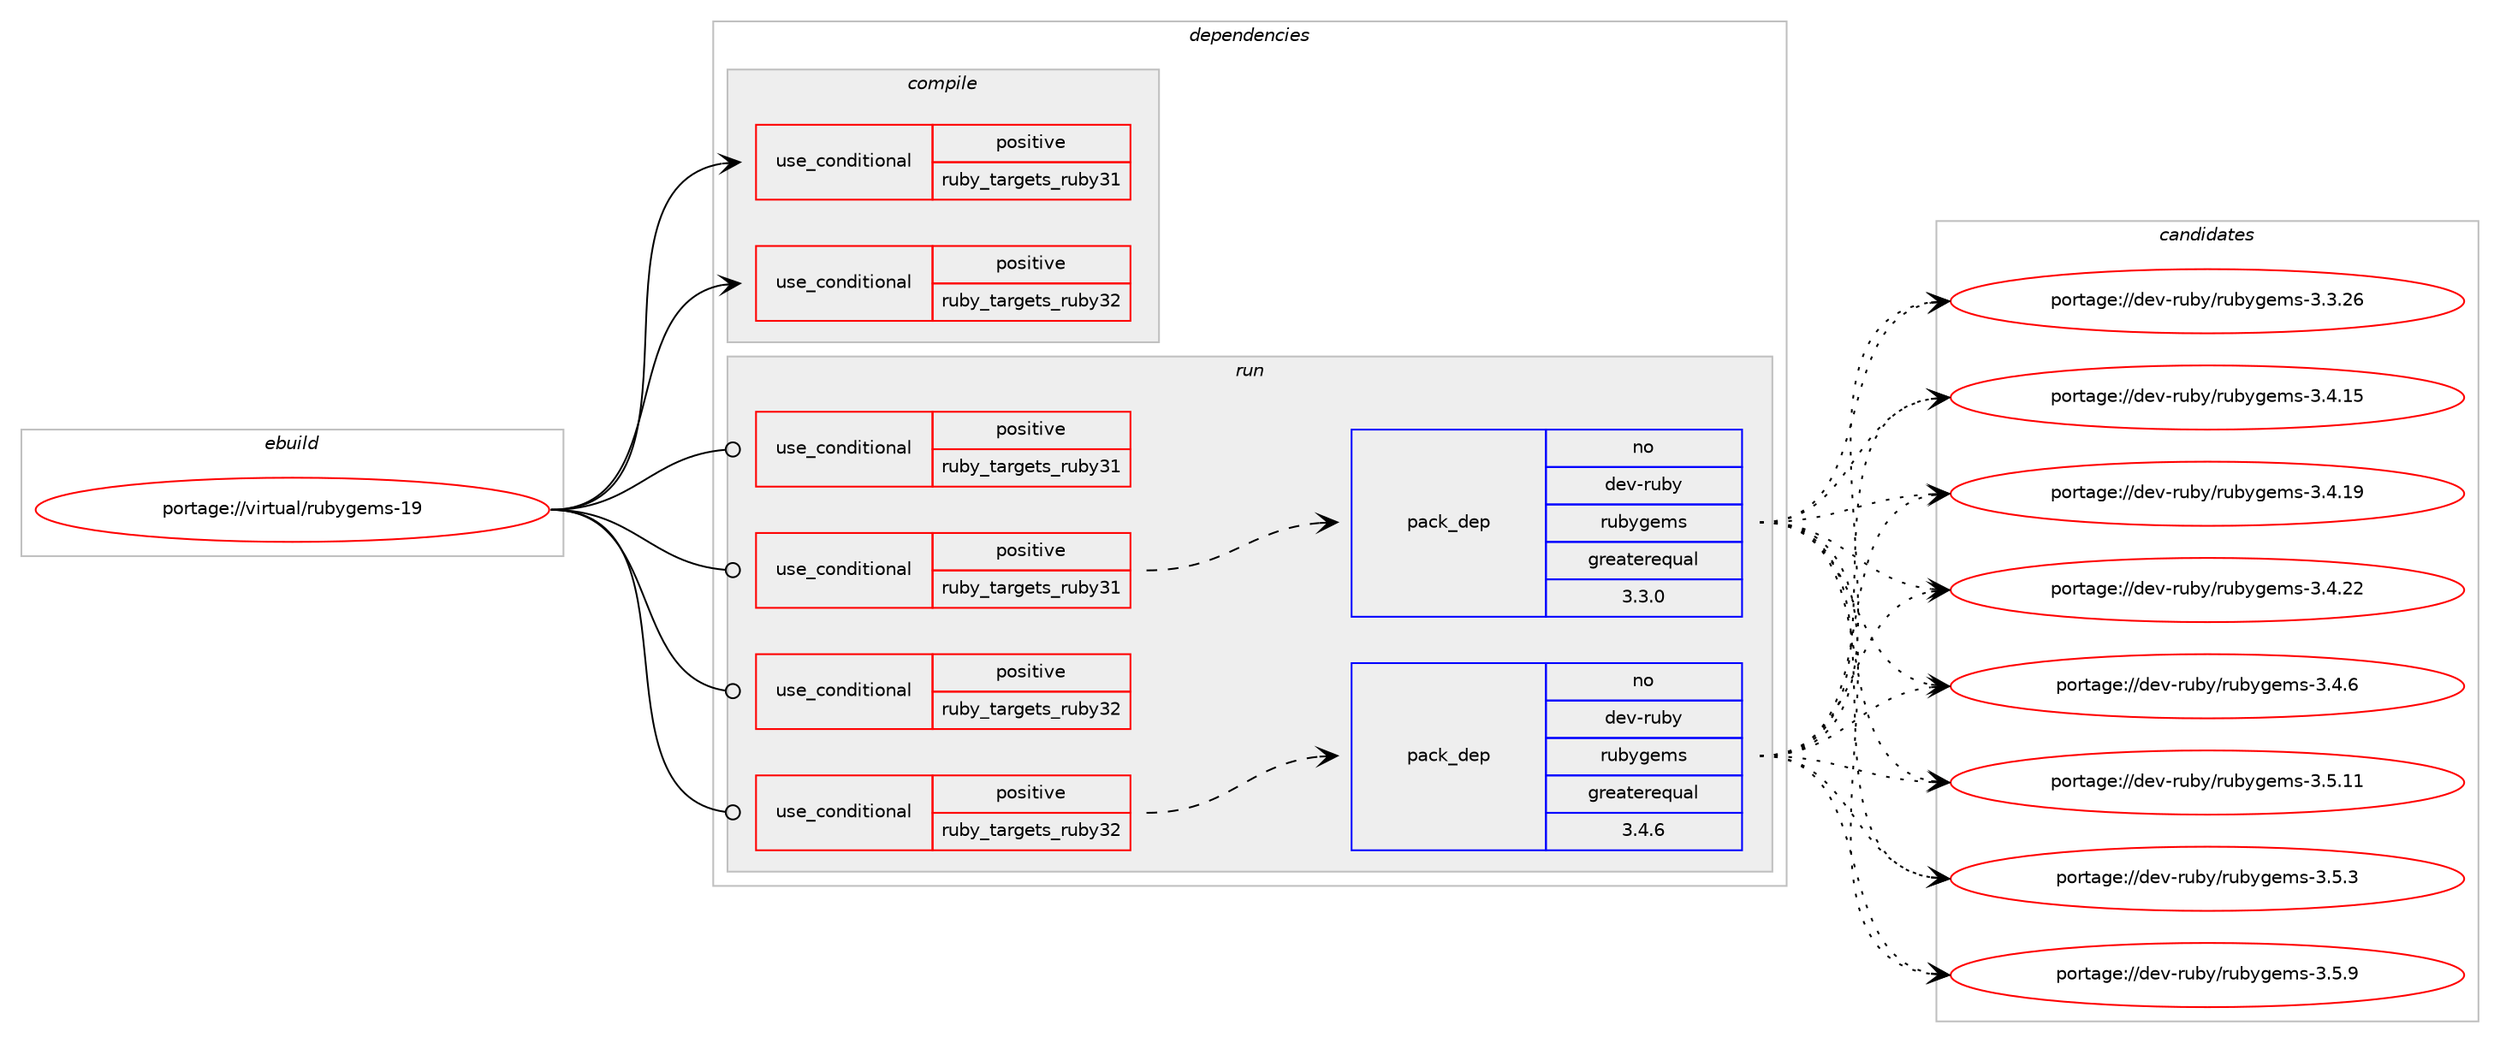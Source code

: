 digraph prolog {

# *************
# Graph options
# *************

newrank=true;
concentrate=true;
compound=true;
graph [rankdir=LR,fontname=Helvetica,fontsize=10,ranksep=1.5];#, ranksep=2.5, nodesep=0.2];
edge  [arrowhead=vee];
node  [fontname=Helvetica,fontsize=10];

# **********
# The ebuild
# **********

subgraph cluster_leftcol {
color=gray;
rank=same;
label=<<i>ebuild</i>>;
id [label="portage://virtual/rubygems-19", color=red, width=4, href="../virtual/rubygems-19.svg"];
}

# ****************
# The dependencies
# ****************

subgraph cluster_midcol {
color=gray;
label=<<i>dependencies</i>>;
subgraph cluster_compile {
fillcolor="#eeeeee";
style=filled;
label=<<i>compile</i>>;
subgraph cond115863 {
dependency223257 [label=<<TABLE BORDER="0" CELLBORDER="1" CELLSPACING="0" CELLPADDING="4"><TR><TD ROWSPAN="3" CELLPADDING="10">use_conditional</TD></TR><TR><TD>positive</TD></TR><TR><TD>ruby_targets_ruby31</TD></TR></TABLE>>, shape=none, color=red];
# *** BEGIN UNKNOWN DEPENDENCY TYPE (TODO) ***
# dependency223257 -> package_dependency(portage://virtual/rubygems-19,install,no,dev-lang,ruby,none,[,,],[slot(3.1)],[])
# *** END UNKNOWN DEPENDENCY TYPE (TODO) ***

}
id:e -> dependency223257:w [weight=20,style="solid",arrowhead="vee"];
subgraph cond115864 {
dependency223258 [label=<<TABLE BORDER="0" CELLBORDER="1" CELLSPACING="0" CELLPADDING="4"><TR><TD ROWSPAN="3" CELLPADDING="10">use_conditional</TD></TR><TR><TD>positive</TD></TR><TR><TD>ruby_targets_ruby32</TD></TR></TABLE>>, shape=none, color=red];
# *** BEGIN UNKNOWN DEPENDENCY TYPE (TODO) ***
# dependency223258 -> package_dependency(portage://virtual/rubygems-19,install,no,dev-lang,ruby,none,[,,],[slot(3.2)],[])
# *** END UNKNOWN DEPENDENCY TYPE (TODO) ***

}
id:e -> dependency223258:w [weight=20,style="solid",arrowhead="vee"];
}
subgraph cluster_compileandrun {
fillcolor="#eeeeee";
style=filled;
label=<<i>compile and run</i>>;
}
subgraph cluster_run {
fillcolor="#eeeeee";
style=filled;
label=<<i>run</i>>;
subgraph cond115865 {
dependency223259 [label=<<TABLE BORDER="0" CELLBORDER="1" CELLSPACING="0" CELLPADDING="4"><TR><TD ROWSPAN="3" CELLPADDING="10">use_conditional</TD></TR><TR><TD>positive</TD></TR><TR><TD>ruby_targets_ruby31</TD></TR></TABLE>>, shape=none, color=red];
# *** BEGIN UNKNOWN DEPENDENCY TYPE (TODO) ***
# dependency223259 -> package_dependency(portage://virtual/rubygems-19,run,no,dev-lang,ruby,none,[,,],[slot(3.1)],[])
# *** END UNKNOWN DEPENDENCY TYPE (TODO) ***

}
id:e -> dependency223259:w [weight=20,style="solid",arrowhead="odot"];
subgraph cond115866 {
dependency223260 [label=<<TABLE BORDER="0" CELLBORDER="1" CELLSPACING="0" CELLPADDING="4"><TR><TD ROWSPAN="3" CELLPADDING="10">use_conditional</TD></TR><TR><TD>positive</TD></TR><TR><TD>ruby_targets_ruby31</TD></TR></TABLE>>, shape=none, color=red];
subgraph pack104253 {
dependency223261 [label=<<TABLE BORDER="0" CELLBORDER="1" CELLSPACING="0" CELLPADDING="4" WIDTH="220"><TR><TD ROWSPAN="6" CELLPADDING="30">pack_dep</TD></TR><TR><TD WIDTH="110">no</TD></TR><TR><TD>dev-ruby</TD></TR><TR><TD>rubygems</TD></TR><TR><TD>greaterequal</TD></TR><TR><TD>3.3.0</TD></TR></TABLE>>, shape=none, color=blue];
}
dependency223260:e -> dependency223261:w [weight=20,style="dashed",arrowhead="vee"];
}
id:e -> dependency223260:w [weight=20,style="solid",arrowhead="odot"];
subgraph cond115867 {
dependency223262 [label=<<TABLE BORDER="0" CELLBORDER="1" CELLSPACING="0" CELLPADDING="4"><TR><TD ROWSPAN="3" CELLPADDING="10">use_conditional</TD></TR><TR><TD>positive</TD></TR><TR><TD>ruby_targets_ruby32</TD></TR></TABLE>>, shape=none, color=red];
# *** BEGIN UNKNOWN DEPENDENCY TYPE (TODO) ***
# dependency223262 -> package_dependency(portage://virtual/rubygems-19,run,no,dev-lang,ruby,none,[,,],[slot(3.2)],[])
# *** END UNKNOWN DEPENDENCY TYPE (TODO) ***

}
id:e -> dependency223262:w [weight=20,style="solid",arrowhead="odot"];
subgraph cond115868 {
dependency223263 [label=<<TABLE BORDER="0" CELLBORDER="1" CELLSPACING="0" CELLPADDING="4"><TR><TD ROWSPAN="3" CELLPADDING="10">use_conditional</TD></TR><TR><TD>positive</TD></TR><TR><TD>ruby_targets_ruby32</TD></TR></TABLE>>, shape=none, color=red];
subgraph pack104254 {
dependency223264 [label=<<TABLE BORDER="0" CELLBORDER="1" CELLSPACING="0" CELLPADDING="4" WIDTH="220"><TR><TD ROWSPAN="6" CELLPADDING="30">pack_dep</TD></TR><TR><TD WIDTH="110">no</TD></TR><TR><TD>dev-ruby</TD></TR><TR><TD>rubygems</TD></TR><TR><TD>greaterequal</TD></TR><TR><TD>3.4.6</TD></TR></TABLE>>, shape=none, color=blue];
}
dependency223263:e -> dependency223264:w [weight=20,style="dashed",arrowhead="vee"];
}
id:e -> dependency223263:w [weight=20,style="solid",arrowhead="odot"];
}
}

# **************
# The candidates
# **************

subgraph cluster_choices {
rank=same;
color=gray;
label=<<i>candidates</i>>;

subgraph choice104253 {
color=black;
nodesep=1;
choice1001011184511411798121471141179812110310110911545514651465054 [label="portage://dev-ruby/rubygems-3.3.26", color=red, width=4,href="../dev-ruby/rubygems-3.3.26.svg"];
choice1001011184511411798121471141179812110310110911545514652464953 [label="portage://dev-ruby/rubygems-3.4.15", color=red, width=4,href="../dev-ruby/rubygems-3.4.15.svg"];
choice1001011184511411798121471141179812110310110911545514652464957 [label="portage://dev-ruby/rubygems-3.4.19", color=red, width=4,href="../dev-ruby/rubygems-3.4.19.svg"];
choice1001011184511411798121471141179812110310110911545514652465050 [label="portage://dev-ruby/rubygems-3.4.22", color=red, width=4,href="../dev-ruby/rubygems-3.4.22.svg"];
choice10010111845114117981214711411798121103101109115455146524654 [label="portage://dev-ruby/rubygems-3.4.6", color=red, width=4,href="../dev-ruby/rubygems-3.4.6.svg"];
choice1001011184511411798121471141179812110310110911545514653464949 [label="portage://dev-ruby/rubygems-3.5.11", color=red, width=4,href="../dev-ruby/rubygems-3.5.11.svg"];
choice10010111845114117981214711411798121103101109115455146534651 [label="portage://dev-ruby/rubygems-3.5.3", color=red, width=4,href="../dev-ruby/rubygems-3.5.3.svg"];
choice10010111845114117981214711411798121103101109115455146534657 [label="portage://dev-ruby/rubygems-3.5.9", color=red, width=4,href="../dev-ruby/rubygems-3.5.9.svg"];
dependency223261:e -> choice1001011184511411798121471141179812110310110911545514651465054:w [style=dotted,weight="100"];
dependency223261:e -> choice1001011184511411798121471141179812110310110911545514652464953:w [style=dotted,weight="100"];
dependency223261:e -> choice1001011184511411798121471141179812110310110911545514652464957:w [style=dotted,weight="100"];
dependency223261:e -> choice1001011184511411798121471141179812110310110911545514652465050:w [style=dotted,weight="100"];
dependency223261:e -> choice10010111845114117981214711411798121103101109115455146524654:w [style=dotted,weight="100"];
dependency223261:e -> choice1001011184511411798121471141179812110310110911545514653464949:w [style=dotted,weight="100"];
dependency223261:e -> choice10010111845114117981214711411798121103101109115455146534651:w [style=dotted,weight="100"];
dependency223261:e -> choice10010111845114117981214711411798121103101109115455146534657:w [style=dotted,weight="100"];
}
subgraph choice104254 {
color=black;
nodesep=1;
choice1001011184511411798121471141179812110310110911545514651465054 [label="portage://dev-ruby/rubygems-3.3.26", color=red, width=4,href="../dev-ruby/rubygems-3.3.26.svg"];
choice1001011184511411798121471141179812110310110911545514652464953 [label="portage://dev-ruby/rubygems-3.4.15", color=red, width=4,href="../dev-ruby/rubygems-3.4.15.svg"];
choice1001011184511411798121471141179812110310110911545514652464957 [label="portage://dev-ruby/rubygems-3.4.19", color=red, width=4,href="../dev-ruby/rubygems-3.4.19.svg"];
choice1001011184511411798121471141179812110310110911545514652465050 [label="portage://dev-ruby/rubygems-3.4.22", color=red, width=4,href="../dev-ruby/rubygems-3.4.22.svg"];
choice10010111845114117981214711411798121103101109115455146524654 [label="portage://dev-ruby/rubygems-3.4.6", color=red, width=4,href="../dev-ruby/rubygems-3.4.6.svg"];
choice1001011184511411798121471141179812110310110911545514653464949 [label="portage://dev-ruby/rubygems-3.5.11", color=red, width=4,href="../dev-ruby/rubygems-3.5.11.svg"];
choice10010111845114117981214711411798121103101109115455146534651 [label="portage://dev-ruby/rubygems-3.5.3", color=red, width=4,href="../dev-ruby/rubygems-3.5.3.svg"];
choice10010111845114117981214711411798121103101109115455146534657 [label="portage://dev-ruby/rubygems-3.5.9", color=red, width=4,href="../dev-ruby/rubygems-3.5.9.svg"];
dependency223264:e -> choice1001011184511411798121471141179812110310110911545514651465054:w [style=dotted,weight="100"];
dependency223264:e -> choice1001011184511411798121471141179812110310110911545514652464953:w [style=dotted,weight="100"];
dependency223264:e -> choice1001011184511411798121471141179812110310110911545514652464957:w [style=dotted,weight="100"];
dependency223264:e -> choice1001011184511411798121471141179812110310110911545514652465050:w [style=dotted,weight="100"];
dependency223264:e -> choice10010111845114117981214711411798121103101109115455146524654:w [style=dotted,weight="100"];
dependency223264:e -> choice1001011184511411798121471141179812110310110911545514653464949:w [style=dotted,weight="100"];
dependency223264:e -> choice10010111845114117981214711411798121103101109115455146534651:w [style=dotted,weight="100"];
dependency223264:e -> choice10010111845114117981214711411798121103101109115455146534657:w [style=dotted,weight="100"];
}
}

}
